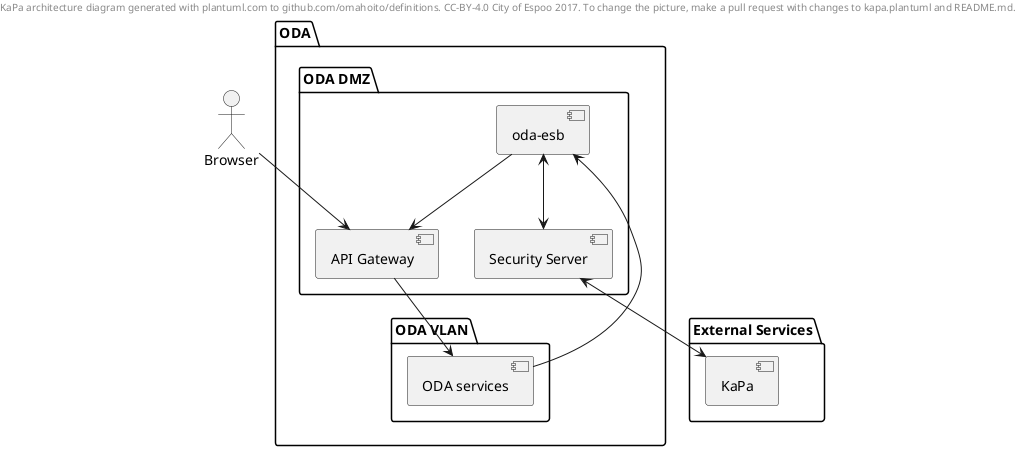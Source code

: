 @startuml
header
KaPa architecture diagram generated with plantuml.com to github.com/omahoito/definitions. \
CC-BY-4.0 City of Espoo 2017. \
To change the picture, make a pull request with changes to kapa.plantuml and README.md.
endheader

actor Browser

folder "External Services" {
    component KaPa
}

folder ODA {
    folder "ODA DMZ" {
        component "API Gateway" as gw
        component "oda-esb" as esb
        component "Security Server" as sec
    }
    folder "ODA VLAN" {
        component "ODA services" as x
    }
}

Browser --> gw
gw --> x

x --> esb
esb <--> sec
sec <--> KaPa
esb --> gw

@enduml
